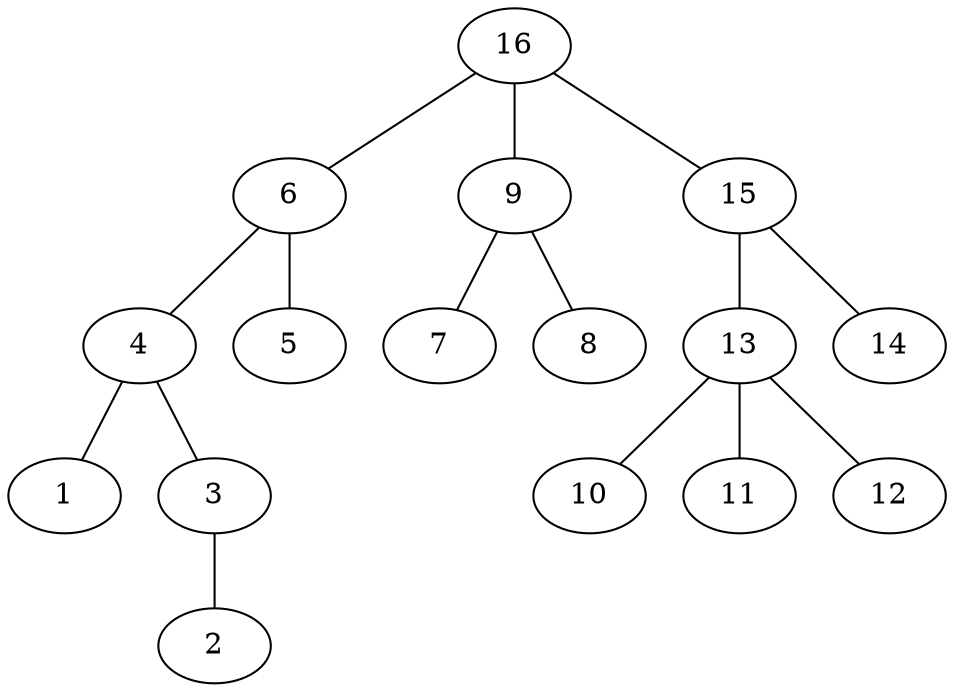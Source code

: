 graph {
16 -- { 6 9 15 };
6 -- { 4 5 };
9 -- { 7 8 };
15 -- { 13 14 };
4 -- { 1 3 };
3 -- 2;
13 -- { 10 11 12 };
}
